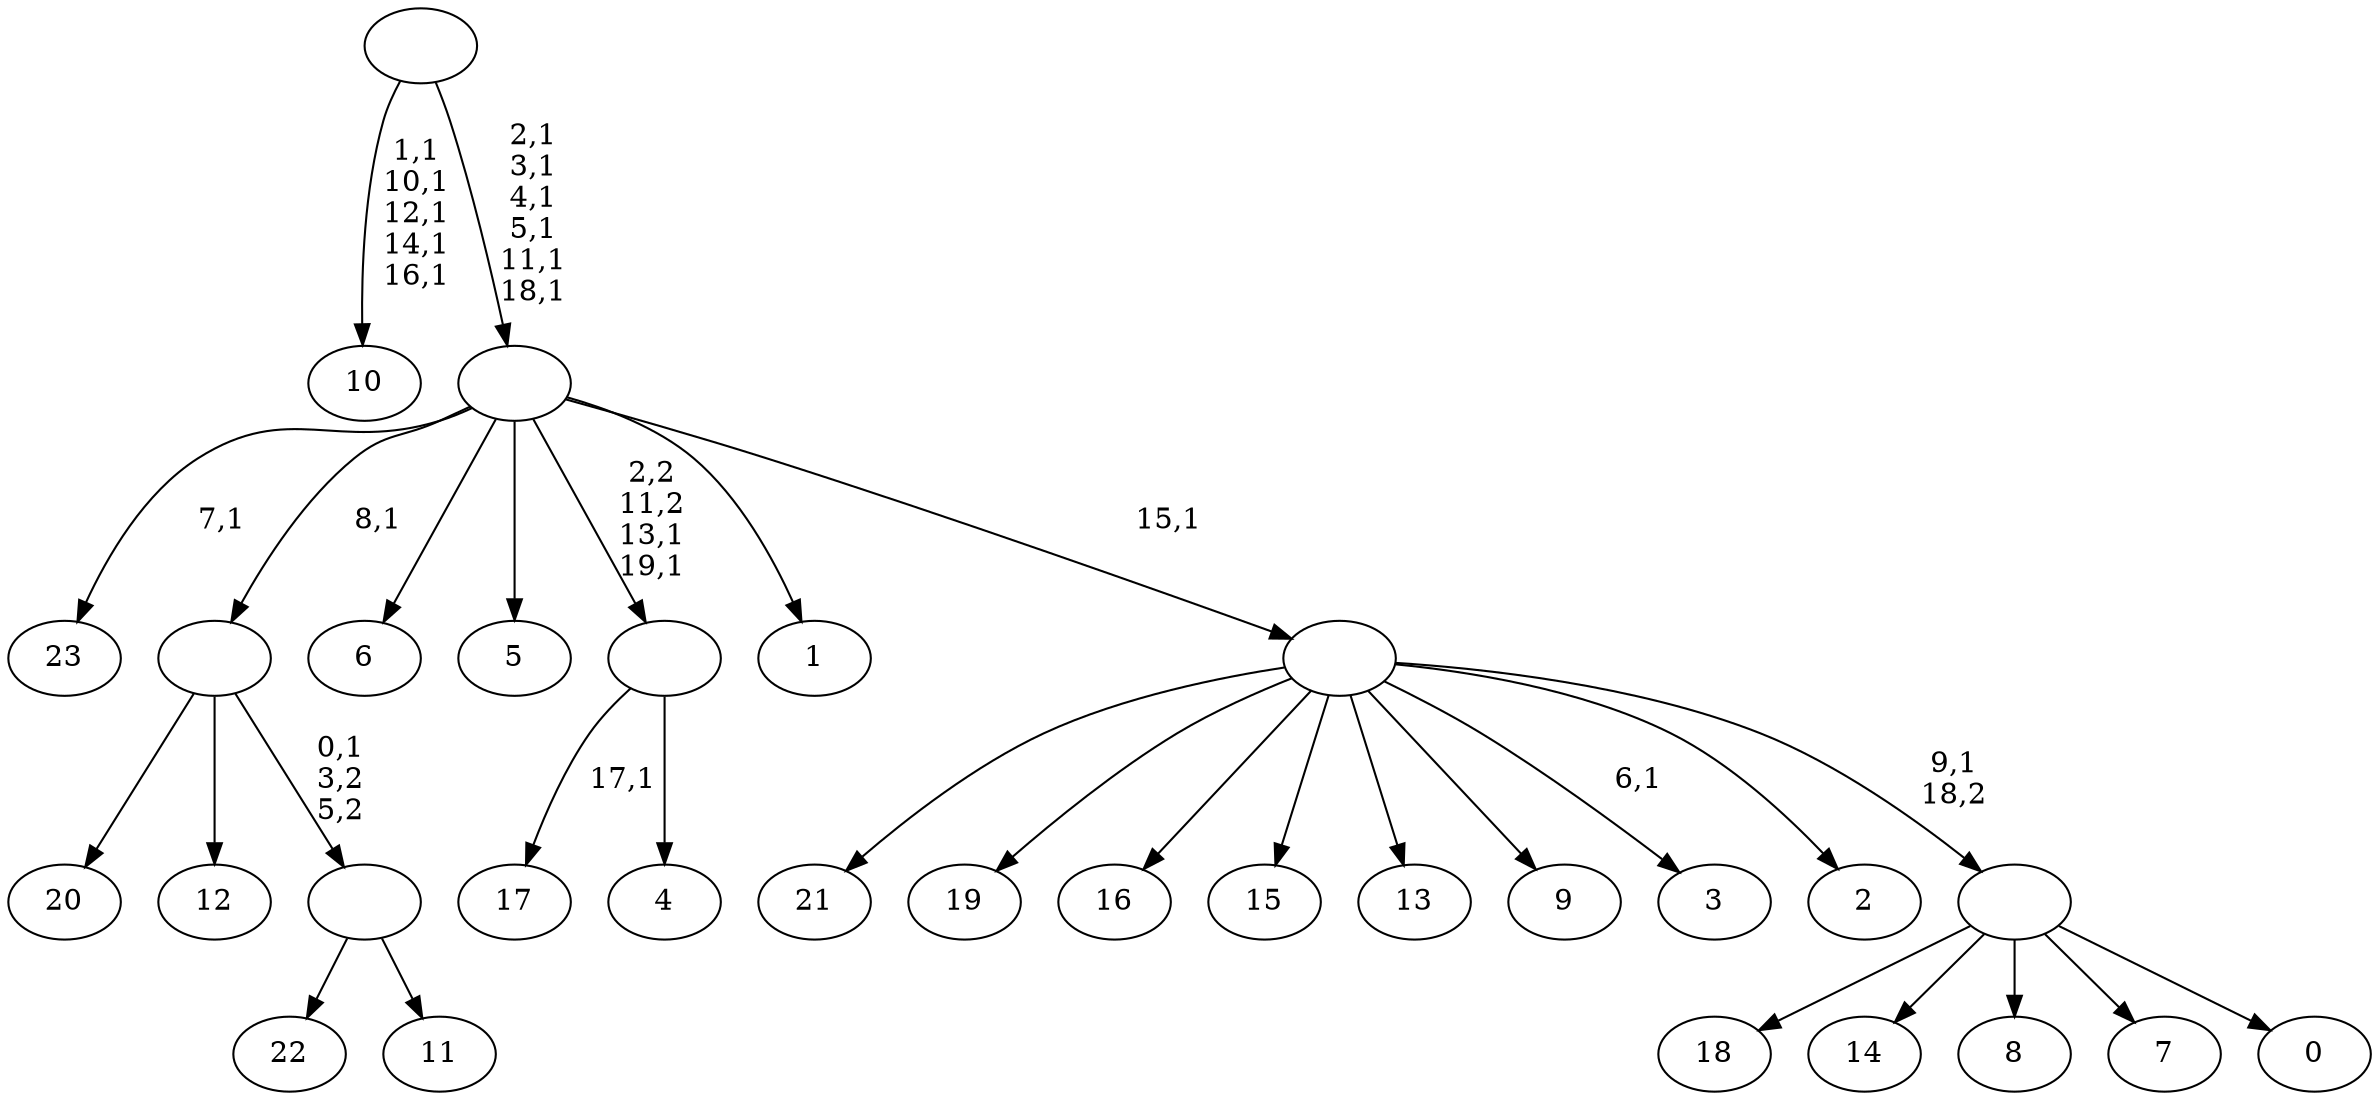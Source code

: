 digraph T {
	44 [label="23"]
	42 [label="22"]
	41 [label="21"]
	40 [label="20"]
	39 [label="19"]
	38 [label="18"]
	37 [label="17"]
	35 [label="16"]
	34 [label="15"]
	33 [label="14"]
	32 [label="13"]
	31 [label="12"]
	30 [label="11"]
	29 [label=""]
	28 [label=""]
	27 [label="10"]
	21 [label="9"]
	20 [label="8"]
	19 [label="7"]
	18 [label="6"]
	17 [label="5"]
	16 [label="4"]
	15 [label=""]
	13 [label="3"]
	11 [label="2"]
	10 [label="1"]
	9 [label="0"]
	8 [label=""]
	7 [label=""]
	6 [label=""]
	0 [label=""]
	29 -> 42 [label=""]
	29 -> 30 [label=""]
	28 -> 40 [label=""]
	28 -> 31 [label=""]
	28 -> 29 [label="0,1\n3,2\n5,2"]
	15 -> 37 [label="17,1"]
	15 -> 16 [label=""]
	8 -> 38 [label=""]
	8 -> 33 [label=""]
	8 -> 20 [label=""]
	8 -> 19 [label=""]
	8 -> 9 [label=""]
	7 -> 13 [label="6,1"]
	7 -> 41 [label=""]
	7 -> 39 [label=""]
	7 -> 35 [label=""]
	7 -> 34 [label=""]
	7 -> 32 [label=""]
	7 -> 21 [label=""]
	7 -> 11 [label=""]
	7 -> 8 [label="9,1\n18,2"]
	6 -> 15 [label="2,2\n11,2\n13,1\n19,1"]
	6 -> 44 [label="7,1"]
	6 -> 28 [label="8,1"]
	6 -> 18 [label=""]
	6 -> 17 [label=""]
	6 -> 10 [label=""]
	6 -> 7 [label="15,1"]
	0 -> 6 [label="2,1\n3,1\n4,1\n5,1\n11,1\n18,1"]
	0 -> 27 [label="1,1\n10,1\n12,1\n14,1\n16,1"]
}
